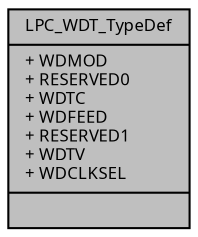 digraph "LPC_WDT_TypeDef"
{
  edge [fontname="Sans",fontsize="8",labelfontname="Sans",labelfontsize="8"];
  node [fontname="Sans",fontsize="8",shape=record];
  Node1 [label="{LPC_WDT_TypeDef\n|+ WDMOD\l+ RESERVED0\l+ WDTC\l+ WDFEED\l+ RESERVED1\l+ WDTV\l+ WDCLKSEL\l|}",height=0.2,width=0.4,color="black", fillcolor="grey75", style="filled", fontcolor="black"];
}
